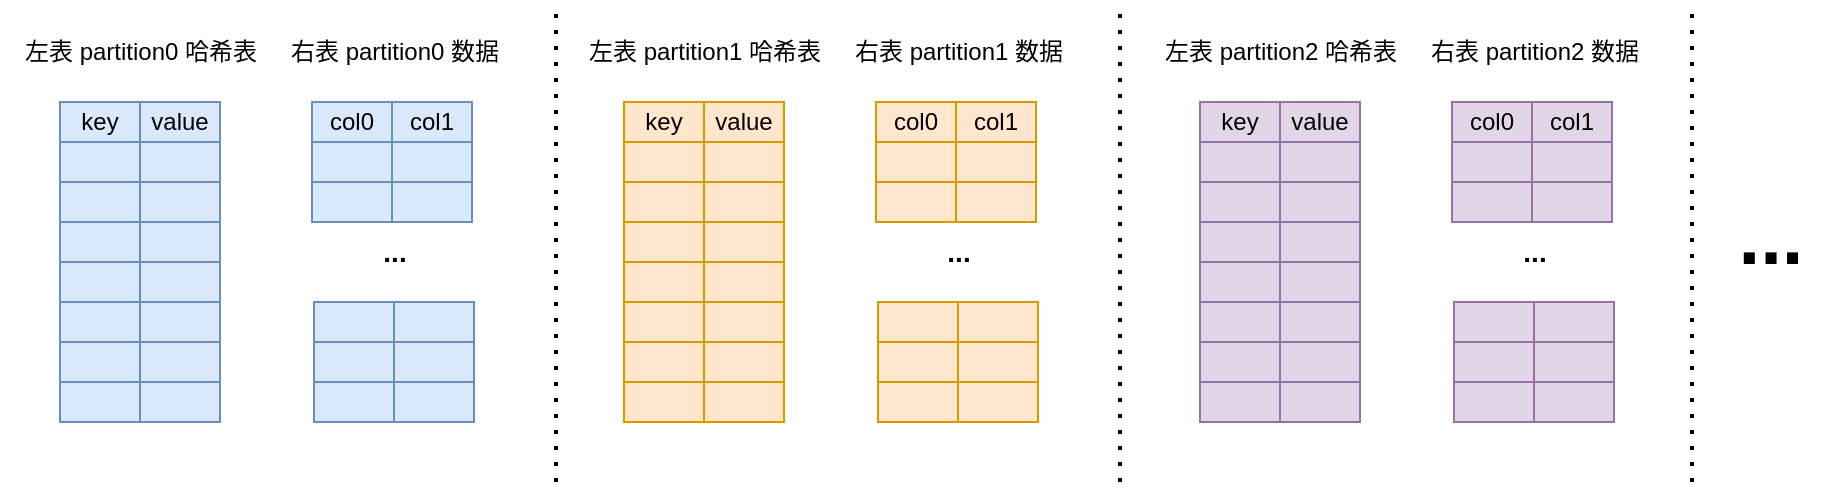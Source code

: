 <mxfile version="24.2.5" type="device">
  <diagram name="第 1 页" id="o7P1FoaPVpYfDfxkkUxn">
    <mxGraphModel dx="2074" dy="1196" grid="1" gridSize="10" guides="1" tooltips="1" connect="1" arrows="1" fold="1" page="1" pageScale="1" pageWidth="827" pageHeight="1169" math="0" shadow="0">
      <root>
        <mxCell id="0" />
        <mxCell id="1" parent="0" />
        <mxCell id="rd7oeKDn1ImQtp38muPT-1" value="key" style="rounded=0;whiteSpace=wrap;html=1;fillColor=#dae8fc;strokeColor=#6c8ebf;" parent="1" vertex="1">
          <mxGeometry x="230" y="330" width="40" height="20" as="geometry" />
        </mxCell>
        <mxCell id="rd7oeKDn1ImQtp38muPT-3" value="value" style="rounded=0;whiteSpace=wrap;html=1;fillColor=#dae8fc;strokeColor=#6c8ebf;" parent="1" vertex="1">
          <mxGeometry x="270" y="330" width="40" height="20" as="geometry" />
        </mxCell>
        <mxCell id="rd7oeKDn1ImQtp38muPT-4" value="" style="rounded=0;whiteSpace=wrap;html=1;fillColor=#dae8fc;strokeColor=#6c8ebf;" parent="1" vertex="1">
          <mxGeometry x="230" y="350" width="40" height="20" as="geometry" />
        </mxCell>
        <mxCell id="rd7oeKDn1ImQtp38muPT-5" value="" style="rounded=0;whiteSpace=wrap;html=1;fillColor=#dae8fc;strokeColor=#6c8ebf;" parent="1" vertex="1">
          <mxGeometry x="270" y="350" width="40" height="20" as="geometry" />
        </mxCell>
        <mxCell id="rd7oeKDn1ImQtp38muPT-6" value="" style="rounded=0;whiteSpace=wrap;html=1;fillColor=#dae8fc;strokeColor=#6c8ebf;" parent="1" vertex="1">
          <mxGeometry x="230" y="370" width="40" height="20" as="geometry" />
        </mxCell>
        <mxCell id="rd7oeKDn1ImQtp38muPT-7" value="" style="rounded=0;whiteSpace=wrap;html=1;fillColor=#dae8fc;strokeColor=#6c8ebf;" parent="1" vertex="1">
          <mxGeometry x="270" y="370" width="40" height="20" as="geometry" />
        </mxCell>
        <mxCell id="rd7oeKDn1ImQtp38muPT-8" value="" style="rounded=0;whiteSpace=wrap;html=1;fillColor=#dae8fc;strokeColor=#6c8ebf;" parent="1" vertex="1">
          <mxGeometry x="230" y="390" width="40" height="20" as="geometry" />
        </mxCell>
        <mxCell id="rd7oeKDn1ImQtp38muPT-9" value="" style="rounded=0;whiteSpace=wrap;html=1;fillColor=#dae8fc;strokeColor=#6c8ebf;" parent="1" vertex="1">
          <mxGeometry x="270" y="390" width="40" height="20" as="geometry" />
        </mxCell>
        <mxCell id="rd7oeKDn1ImQtp38muPT-10" value="" style="rounded=0;whiteSpace=wrap;html=1;fillColor=#dae8fc;strokeColor=#6c8ebf;" parent="1" vertex="1">
          <mxGeometry x="230" y="410" width="40" height="20" as="geometry" />
        </mxCell>
        <mxCell id="rd7oeKDn1ImQtp38muPT-11" value="" style="rounded=0;whiteSpace=wrap;html=1;fillColor=#dae8fc;strokeColor=#6c8ebf;" parent="1" vertex="1">
          <mxGeometry x="270" y="410" width="40" height="20" as="geometry" />
        </mxCell>
        <mxCell id="rd7oeKDn1ImQtp38muPT-12" value="" style="rounded=0;whiteSpace=wrap;html=1;fillColor=#dae8fc;strokeColor=#6c8ebf;" parent="1" vertex="1">
          <mxGeometry x="230" y="430" width="40" height="20" as="geometry" />
        </mxCell>
        <mxCell id="rd7oeKDn1ImQtp38muPT-13" value="" style="rounded=0;whiteSpace=wrap;html=1;fillColor=#dae8fc;strokeColor=#6c8ebf;" parent="1" vertex="1">
          <mxGeometry x="270" y="430" width="40" height="20" as="geometry" />
        </mxCell>
        <mxCell id="rd7oeKDn1ImQtp38muPT-14" value="" style="rounded=0;whiteSpace=wrap;html=1;fillColor=#dae8fc;strokeColor=#6c8ebf;" parent="1" vertex="1">
          <mxGeometry x="230" y="450" width="40" height="20" as="geometry" />
        </mxCell>
        <mxCell id="rd7oeKDn1ImQtp38muPT-15" value="" style="rounded=0;whiteSpace=wrap;html=1;fillColor=#dae8fc;strokeColor=#6c8ebf;" parent="1" vertex="1">
          <mxGeometry x="270" y="450" width="40" height="20" as="geometry" />
        </mxCell>
        <mxCell id="rd7oeKDn1ImQtp38muPT-16" value="" style="rounded=0;whiteSpace=wrap;html=1;fillColor=#dae8fc;strokeColor=#6c8ebf;" parent="1" vertex="1">
          <mxGeometry x="230" y="470" width="40" height="20" as="geometry" />
        </mxCell>
        <mxCell id="rd7oeKDn1ImQtp38muPT-17" value="" style="rounded=0;whiteSpace=wrap;html=1;fillColor=#dae8fc;strokeColor=#6c8ebf;" parent="1" vertex="1">
          <mxGeometry x="270" y="470" width="40" height="20" as="geometry" />
        </mxCell>
        <mxCell id="rd7oeKDn1ImQtp38muPT-19" value="col0" style="rounded=0;whiteSpace=wrap;html=1;fillColor=#dae8fc;strokeColor=#6c8ebf;" parent="1" vertex="1">
          <mxGeometry x="356" y="330" width="40" height="20" as="geometry" />
        </mxCell>
        <mxCell id="rd7oeKDn1ImQtp38muPT-20" value="col1" style="rounded=0;whiteSpace=wrap;html=1;fillColor=#dae8fc;strokeColor=#6c8ebf;" parent="1" vertex="1">
          <mxGeometry x="396" y="330" width="40" height="20" as="geometry" />
        </mxCell>
        <mxCell id="rd7oeKDn1ImQtp38muPT-21" value="" style="rounded=0;whiteSpace=wrap;html=1;fillColor=#dae8fc;strokeColor=#6c8ebf;" parent="1" vertex="1">
          <mxGeometry x="356" y="350" width="40" height="20" as="geometry" />
        </mxCell>
        <mxCell id="rd7oeKDn1ImQtp38muPT-22" value="" style="rounded=0;whiteSpace=wrap;html=1;fillColor=#dae8fc;strokeColor=#6c8ebf;" parent="1" vertex="1">
          <mxGeometry x="396" y="350" width="40" height="20" as="geometry" />
        </mxCell>
        <mxCell id="rd7oeKDn1ImQtp38muPT-23" value="" style="rounded=0;whiteSpace=wrap;html=1;fillColor=#dae8fc;strokeColor=#6c8ebf;" parent="1" vertex="1">
          <mxGeometry x="356" y="370" width="40" height="20" as="geometry" />
        </mxCell>
        <mxCell id="rd7oeKDn1ImQtp38muPT-24" value="" style="rounded=0;whiteSpace=wrap;html=1;fillColor=#dae8fc;strokeColor=#6c8ebf;" parent="1" vertex="1">
          <mxGeometry x="396" y="370" width="40" height="20" as="geometry" />
        </mxCell>
        <mxCell id="rd7oeKDn1ImQtp38muPT-25" value="左表 partition0 哈希表" style="text;html=1;align=center;verticalAlign=middle;resizable=0;points=[];autosize=1;strokeColor=none;fillColor=none;" parent="1" vertex="1">
          <mxGeometry x="200" y="290" width="140" height="30" as="geometry" />
        </mxCell>
        <mxCell id="rd7oeKDn1ImQtp38muPT-26" value="右表 partition0 数据" style="text;html=1;align=center;verticalAlign=middle;resizable=0;points=[];autosize=1;strokeColor=none;fillColor=none;" parent="1" vertex="1">
          <mxGeometry x="332" y="290" width="130" height="30" as="geometry" />
        </mxCell>
        <mxCell id="rd7oeKDn1ImQtp38muPT-34" value="" style="rounded=0;whiteSpace=wrap;html=1;fillColor=#dae8fc;strokeColor=#6c8ebf;" parent="1" vertex="1">
          <mxGeometry x="357" y="430" width="40" height="20" as="geometry" />
        </mxCell>
        <mxCell id="rd7oeKDn1ImQtp38muPT-35" value="" style="rounded=0;whiteSpace=wrap;html=1;fillColor=#dae8fc;strokeColor=#6c8ebf;" parent="1" vertex="1">
          <mxGeometry x="397" y="430" width="40" height="20" as="geometry" />
        </mxCell>
        <mxCell id="rd7oeKDn1ImQtp38muPT-36" value="" style="rounded=0;whiteSpace=wrap;html=1;fillColor=#dae8fc;strokeColor=#6c8ebf;" parent="1" vertex="1">
          <mxGeometry x="357" y="450" width="40" height="20" as="geometry" />
        </mxCell>
        <mxCell id="rd7oeKDn1ImQtp38muPT-37" value="" style="rounded=0;whiteSpace=wrap;html=1;fillColor=#dae8fc;strokeColor=#6c8ebf;" parent="1" vertex="1">
          <mxGeometry x="397" y="450" width="40" height="20" as="geometry" />
        </mxCell>
        <mxCell id="rd7oeKDn1ImQtp38muPT-38" value="" style="rounded=0;whiteSpace=wrap;html=1;fillColor=#dae8fc;strokeColor=#6c8ebf;" parent="1" vertex="1">
          <mxGeometry x="357" y="470" width="40" height="20" as="geometry" />
        </mxCell>
        <mxCell id="rd7oeKDn1ImQtp38muPT-39" value="" style="rounded=0;whiteSpace=wrap;html=1;fillColor=#dae8fc;strokeColor=#6c8ebf;" parent="1" vertex="1">
          <mxGeometry x="397" y="470" width="40" height="20" as="geometry" />
        </mxCell>
        <mxCell id="rd7oeKDn1ImQtp38muPT-40" value="&lt;b&gt;&lt;font style=&quot;font-size: 14px;&quot;&gt;...&lt;/font&gt;&lt;/b&gt;" style="text;html=1;align=center;verticalAlign=middle;resizable=0;points=[];autosize=1;" parent="1" vertex="1">
          <mxGeometry x="377" y="390" width="40" height="30" as="geometry" />
        </mxCell>
        <mxCell id="2Pc8kauoLTUtq_JGZ4tZ-1" value="key" style="rounded=0;whiteSpace=wrap;html=1;fillColor=#ffe6cc;strokeColor=#d79b00;" parent="1" vertex="1">
          <mxGeometry x="512" y="330" width="40" height="20" as="geometry" />
        </mxCell>
        <mxCell id="2Pc8kauoLTUtq_JGZ4tZ-2" value="value" style="rounded=0;whiteSpace=wrap;html=1;fillColor=#ffe6cc;strokeColor=#d79b00;" parent="1" vertex="1">
          <mxGeometry x="552" y="330" width="40" height="20" as="geometry" />
        </mxCell>
        <mxCell id="2Pc8kauoLTUtq_JGZ4tZ-3" value="" style="rounded=0;whiteSpace=wrap;html=1;fillColor=#ffe6cc;strokeColor=#d79b00;" parent="1" vertex="1">
          <mxGeometry x="512" y="350" width="40" height="20" as="geometry" />
        </mxCell>
        <mxCell id="2Pc8kauoLTUtq_JGZ4tZ-4" value="" style="rounded=0;whiteSpace=wrap;html=1;fillColor=#ffe6cc;strokeColor=#d79b00;" parent="1" vertex="1">
          <mxGeometry x="552" y="350" width="40" height="20" as="geometry" />
        </mxCell>
        <mxCell id="2Pc8kauoLTUtq_JGZ4tZ-5" value="" style="rounded=0;whiteSpace=wrap;html=1;fillColor=#ffe6cc;strokeColor=#d79b00;" parent="1" vertex="1">
          <mxGeometry x="512" y="370" width="40" height="20" as="geometry" />
        </mxCell>
        <mxCell id="2Pc8kauoLTUtq_JGZ4tZ-6" value="" style="rounded=0;whiteSpace=wrap;html=1;fillColor=#ffe6cc;strokeColor=#d79b00;" parent="1" vertex="1">
          <mxGeometry x="552" y="370" width="40" height="20" as="geometry" />
        </mxCell>
        <mxCell id="2Pc8kauoLTUtq_JGZ4tZ-7" value="" style="rounded=0;whiteSpace=wrap;html=1;fillColor=#ffe6cc;strokeColor=#d79b00;" parent="1" vertex="1">
          <mxGeometry x="512" y="390" width="40" height="20" as="geometry" />
        </mxCell>
        <mxCell id="2Pc8kauoLTUtq_JGZ4tZ-8" value="" style="rounded=0;whiteSpace=wrap;html=1;fillColor=#ffe6cc;strokeColor=#d79b00;" parent="1" vertex="1">
          <mxGeometry x="552" y="390" width="40" height="20" as="geometry" />
        </mxCell>
        <mxCell id="2Pc8kauoLTUtq_JGZ4tZ-9" value="" style="rounded=0;whiteSpace=wrap;html=1;fillColor=#ffe6cc;strokeColor=#d79b00;" parent="1" vertex="1">
          <mxGeometry x="512" y="410" width="40" height="20" as="geometry" />
        </mxCell>
        <mxCell id="2Pc8kauoLTUtq_JGZ4tZ-10" value="" style="rounded=0;whiteSpace=wrap;html=1;fillColor=#ffe6cc;strokeColor=#d79b00;" parent="1" vertex="1">
          <mxGeometry x="552" y="410" width="40" height="20" as="geometry" />
        </mxCell>
        <mxCell id="2Pc8kauoLTUtq_JGZ4tZ-11" value="" style="rounded=0;whiteSpace=wrap;html=1;fillColor=#ffe6cc;strokeColor=#d79b00;" parent="1" vertex="1">
          <mxGeometry x="512" y="430" width="40" height="20" as="geometry" />
        </mxCell>
        <mxCell id="2Pc8kauoLTUtq_JGZ4tZ-12" value="" style="rounded=0;whiteSpace=wrap;html=1;fillColor=#ffe6cc;strokeColor=#d79b00;" parent="1" vertex="1">
          <mxGeometry x="552" y="430" width="40" height="20" as="geometry" />
        </mxCell>
        <mxCell id="2Pc8kauoLTUtq_JGZ4tZ-13" value="" style="rounded=0;whiteSpace=wrap;html=1;fillColor=#ffe6cc;strokeColor=#d79b00;" parent="1" vertex="1">
          <mxGeometry x="512" y="450" width="40" height="20" as="geometry" />
        </mxCell>
        <mxCell id="2Pc8kauoLTUtq_JGZ4tZ-14" value="" style="rounded=0;whiteSpace=wrap;html=1;fillColor=#ffe6cc;strokeColor=#d79b00;" parent="1" vertex="1">
          <mxGeometry x="552" y="450" width="40" height="20" as="geometry" />
        </mxCell>
        <mxCell id="2Pc8kauoLTUtq_JGZ4tZ-15" value="" style="rounded=0;whiteSpace=wrap;html=1;fillColor=#ffe6cc;strokeColor=#d79b00;" parent="1" vertex="1">
          <mxGeometry x="512" y="470" width="40" height="20" as="geometry" />
        </mxCell>
        <mxCell id="2Pc8kauoLTUtq_JGZ4tZ-16" value="" style="rounded=0;whiteSpace=wrap;html=1;fillColor=#ffe6cc;strokeColor=#d79b00;" parent="1" vertex="1">
          <mxGeometry x="552" y="470" width="40" height="20" as="geometry" />
        </mxCell>
        <mxCell id="2Pc8kauoLTUtq_JGZ4tZ-17" value="col0" style="rounded=0;whiteSpace=wrap;html=1;fillColor=#ffe6cc;strokeColor=#d79b00;" parent="1" vertex="1">
          <mxGeometry x="638" y="330" width="40" height="20" as="geometry" />
        </mxCell>
        <mxCell id="2Pc8kauoLTUtq_JGZ4tZ-18" value="col1" style="rounded=0;whiteSpace=wrap;html=1;fillColor=#ffe6cc;strokeColor=#d79b00;" parent="1" vertex="1">
          <mxGeometry x="678" y="330" width="40" height="20" as="geometry" />
        </mxCell>
        <mxCell id="2Pc8kauoLTUtq_JGZ4tZ-19" value="" style="rounded=0;whiteSpace=wrap;html=1;fillColor=#ffe6cc;strokeColor=#d79b00;" parent="1" vertex="1">
          <mxGeometry x="638" y="350" width="40" height="20" as="geometry" />
        </mxCell>
        <mxCell id="2Pc8kauoLTUtq_JGZ4tZ-20" value="" style="rounded=0;whiteSpace=wrap;html=1;fillColor=#ffe6cc;strokeColor=#d79b00;" parent="1" vertex="1">
          <mxGeometry x="678" y="350" width="40" height="20" as="geometry" />
        </mxCell>
        <mxCell id="2Pc8kauoLTUtq_JGZ4tZ-21" value="" style="rounded=0;whiteSpace=wrap;html=1;fillColor=#ffe6cc;strokeColor=#d79b00;" parent="1" vertex="1">
          <mxGeometry x="638" y="370" width="40" height="20" as="geometry" />
        </mxCell>
        <mxCell id="2Pc8kauoLTUtq_JGZ4tZ-22" value="" style="rounded=0;whiteSpace=wrap;html=1;fillColor=#ffe6cc;strokeColor=#d79b00;" parent="1" vertex="1">
          <mxGeometry x="678" y="370" width="40" height="20" as="geometry" />
        </mxCell>
        <mxCell id="2Pc8kauoLTUtq_JGZ4tZ-23" value="左表 partition1 哈希表" style="text;html=1;align=center;verticalAlign=middle;resizable=0;points=[];autosize=1;strokeColor=none;fillColor=none;" parent="1" vertex="1">
          <mxGeometry x="482" y="290" width="140" height="30" as="geometry" />
        </mxCell>
        <mxCell id="2Pc8kauoLTUtq_JGZ4tZ-24" value="右表 partition1 数据" style="text;html=1;align=center;verticalAlign=middle;resizable=0;points=[];autosize=1;strokeColor=none;fillColor=none;" parent="1" vertex="1">
          <mxGeometry x="614" y="290" width="130" height="30" as="geometry" />
        </mxCell>
        <mxCell id="2Pc8kauoLTUtq_JGZ4tZ-25" value="" style="rounded=0;whiteSpace=wrap;html=1;fillColor=#ffe6cc;strokeColor=#d79b00;" parent="1" vertex="1">
          <mxGeometry x="639" y="430" width="40" height="20" as="geometry" />
        </mxCell>
        <mxCell id="2Pc8kauoLTUtq_JGZ4tZ-26" value="" style="rounded=0;whiteSpace=wrap;html=1;fillColor=#ffe6cc;strokeColor=#d79b00;" parent="1" vertex="1">
          <mxGeometry x="679" y="430" width="40" height="20" as="geometry" />
        </mxCell>
        <mxCell id="2Pc8kauoLTUtq_JGZ4tZ-27" value="" style="rounded=0;whiteSpace=wrap;html=1;fillColor=#ffe6cc;strokeColor=#d79b00;" parent="1" vertex="1">
          <mxGeometry x="639" y="450" width="40" height="20" as="geometry" />
        </mxCell>
        <mxCell id="2Pc8kauoLTUtq_JGZ4tZ-28" value="" style="rounded=0;whiteSpace=wrap;html=1;fillColor=#ffe6cc;strokeColor=#d79b00;" parent="1" vertex="1">
          <mxGeometry x="679" y="450" width="40" height="20" as="geometry" />
        </mxCell>
        <mxCell id="2Pc8kauoLTUtq_JGZ4tZ-29" value="" style="rounded=0;whiteSpace=wrap;html=1;fillColor=#ffe6cc;strokeColor=#d79b00;" parent="1" vertex="1">
          <mxGeometry x="639" y="470" width="40" height="20" as="geometry" />
        </mxCell>
        <mxCell id="2Pc8kauoLTUtq_JGZ4tZ-30" value="" style="rounded=0;whiteSpace=wrap;html=1;fillColor=#ffe6cc;strokeColor=#d79b00;" parent="1" vertex="1">
          <mxGeometry x="679" y="470" width="40" height="20" as="geometry" />
        </mxCell>
        <mxCell id="2Pc8kauoLTUtq_JGZ4tZ-31" value="&lt;b&gt;&lt;font style=&quot;font-size: 14px;&quot;&gt;...&lt;/font&gt;&lt;/b&gt;" style="text;html=1;align=center;verticalAlign=middle;resizable=0;points=[];autosize=1;" parent="1" vertex="1">
          <mxGeometry x="659" y="390" width="40" height="30" as="geometry" />
        </mxCell>
        <mxCell id="2Pc8kauoLTUtq_JGZ4tZ-32" value="key" style="rounded=0;whiteSpace=wrap;html=1;fillColor=#e1d5e7;strokeColor=#9673a6;" parent="1" vertex="1">
          <mxGeometry x="800" y="330" width="40" height="20" as="geometry" />
        </mxCell>
        <mxCell id="2Pc8kauoLTUtq_JGZ4tZ-33" value="value" style="rounded=0;whiteSpace=wrap;html=1;fillColor=#e1d5e7;strokeColor=#9673a6;" parent="1" vertex="1">
          <mxGeometry x="840" y="330" width="40" height="20" as="geometry" />
        </mxCell>
        <mxCell id="2Pc8kauoLTUtq_JGZ4tZ-34" value="" style="rounded=0;whiteSpace=wrap;html=1;fillColor=#e1d5e7;strokeColor=#9673a6;" parent="1" vertex="1">
          <mxGeometry x="800" y="350" width="40" height="20" as="geometry" />
        </mxCell>
        <mxCell id="2Pc8kauoLTUtq_JGZ4tZ-35" value="" style="rounded=0;whiteSpace=wrap;html=1;fillColor=#e1d5e7;strokeColor=#9673a6;" parent="1" vertex="1">
          <mxGeometry x="840" y="350" width="40" height="20" as="geometry" />
        </mxCell>
        <mxCell id="2Pc8kauoLTUtq_JGZ4tZ-36" value="" style="rounded=0;whiteSpace=wrap;html=1;fillColor=#e1d5e7;strokeColor=#9673a6;" parent="1" vertex="1">
          <mxGeometry x="800" y="370" width="40" height="20" as="geometry" />
        </mxCell>
        <mxCell id="2Pc8kauoLTUtq_JGZ4tZ-37" value="" style="rounded=0;whiteSpace=wrap;html=1;fillColor=#e1d5e7;strokeColor=#9673a6;" parent="1" vertex="1">
          <mxGeometry x="840" y="370" width="40" height="20" as="geometry" />
        </mxCell>
        <mxCell id="2Pc8kauoLTUtq_JGZ4tZ-38" value="" style="rounded=0;whiteSpace=wrap;html=1;fillColor=#e1d5e7;strokeColor=#9673a6;" parent="1" vertex="1">
          <mxGeometry x="800" y="390" width="40" height="20" as="geometry" />
        </mxCell>
        <mxCell id="2Pc8kauoLTUtq_JGZ4tZ-39" value="" style="rounded=0;whiteSpace=wrap;html=1;fillColor=#e1d5e7;strokeColor=#9673a6;" parent="1" vertex="1">
          <mxGeometry x="840" y="390" width="40" height="20" as="geometry" />
        </mxCell>
        <mxCell id="2Pc8kauoLTUtq_JGZ4tZ-40" value="" style="rounded=0;whiteSpace=wrap;html=1;fillColor=#e1d5e7;strokeColor=#9673a6;" parent="1" vertex="1">
          <mxGeometry x="800" y="410" width="40" height="20" as="geometry" />
        </mxCell>
        <mxCell id="2Pc8kauoLTUtq_JGZ4tZ-41" value="" style="rounded=0;whiteSpace=wrap;html=1;fillColor=#e1d5e7;strokeColor=#9673a6;" parent="1" vertex="1">
          <mxGeometry x="840" y="410" width="40" height="20" as="geometry" />
        </mxCell>
        <mxCell id="2Pc8kauoLTUtq_JGZ4tZ-42" value="" style="rounded=0;whiteSpace=wrap;html=1;fillColor=#e1d5e7;strokeColor=#9673a6;" parent="1" vertex="1">
          <mxGeometry x="800" y="430" width="40" height="20" as="geometry" />
        </mxCell>
        <mxCell id="2Pc8kauoLTUtq_JGZ4tZ-43" value="" style="rounded=0;whiteSpace=wrap;html=1;fillColor=#e1d5e7;strokeColor=#9673a6;" parent="1" vertex="1">
          <mxGeometry x="840" y="430" width="40" height="20" as="geometry" />
        </mxCell>
        <mxCell id="2Pc8kauoLTUtq_JGZ4tZ-44" value="" style="rounded=0;whiteSpace=wrap;html=1;fillColor=#e1d5e7;strokeColor=#9673a6;" parent="1" vertex="1">
          <mxGeometry x="800" y="450" width="40" height="20" as="geometry" />
        </mxCell>
        <mxCell id="2Pc8kauoLTUtq_JGZ4tZ-45" value="" style="rounded=0;whiteSpace=wrap;html=1;fillColor=#e1d5e7;strokeColor=#9673a6;" parent="1" vertex="1">
          <mxGeometry x="840" y="450" width="40" height="20" as="geometry" />
        </mxCell>
        <mxCell id="2Pc8kauoLTUtq_JGZ4tZ-46" value="" style="rounded=0;whiteSpace=wrap;html=1;fillColor=#e1d5e7;strokeColor=#9673a6;" parent="1" vertex="1">
          <mxGeometry x="800" y="470" width="40" height="20" as="geometry" />
        </mxCell>
        <mxCell id="2Pc8kauoLTUtq_JGZ4tZ-47" value="" style="rounded=0;whiteSpace=wrap;html=1;fillColor=#e1d5e7;strokeColor=#9673a6;" parent="1" vertex="1">
          <mxGeometry x="840" y="470" width="40" height="20" as="geometry" />
        </mxCell>
        <mxCell id="2Pc8kauoLTUtq_JGZ4tZ-48" value="col0" style="rounded=0;whiteSpace=wrap;html=1;fillColor=#e1d5e7;strokeColor=#9673a6;" parent="1" vertex="1">
          <mxGeometry x="926" y="330" width="40" height="20" as="geometry" />
        </mxCell>
        <mxCell id="2Pc8kauoLTUtq_JGZ4tZ-49" value="col1" style="rounded=0;whiteSpace=wrap;html=1;fillColor=#e1d5e7;strokeColor=#9673a6;" parent="1" vertex="1">
          <mxGeometry x="966" y="330" width="40" height="20" as="geometry" />
        </mxCell>
        <mxCell id="2Pc8kauoLTUtq_JGZ4tZ-50" value="" style="rounded=0;whiteSpace=wrap;html=1;fillColor=#e1d5e7;strokeColor=#9673a6;" parent="1" vertex="1">
          <mxGeometry x="926" y="350" width="40" height="20" as="geometry" />
        </mxCell>
        <mxCell id="2Pc8kauoLTUtq_JGZ4tZ-51" value="" style="rounded=0;whiteSpace=wrap;html=1;fillColor=#e1d5e7;strokeColor=#9673a6;" parent="1" vertex="1">
          <mxGeometry x="966" y="350" width="40" height="20" as="geometry" />
        </mxCell>
        <mxCell id="2Pc8kauoLTUtq_JGZ4tZ-52" value="" style="rounded=0;whiteSpace=wrap;html=1;fillColor=#e1d5e7;strokeColor=#9673a6;" parent="1" vertex="1">
          <mxGeometry x="926" y="370" width="40" height="20" as="geometry" />
        </mxCell>
        <mxCell id="2Pc8kauoLTUtq_JGZ4tZ-53" value="" style="rounded=0;whiteSpace=wrap;html=1;fillColor=#e1d5e7;strokeColor=#9673a6;" parent="1" vertex="1">
          <mxGeometry x="966" y="370" width="40" height="20" as="geometry" />
        </mxCell>
        <mxCell id="2Pc8kauoLTUtq_JGZ4tZ-54" value="左表 partition2 哈希表" style="text;html=1;align=center;verticalAlign=middle;resizable=0;points=[];autosize=1;strokeColor=none;fillColor=none;" parent="1" vertex="1">
          <mxGeometry x="770" y="290" width="140" height="30" as="geometry" />
        </mxCell>
        <mxCell id="2Pc8kauoLTUtq_JGZ4tZ-55" value="右表 partition2 数据" style="text;html=1;align=center;verticalAlign=middle;resizable=0;points=[];autosize=1;strokeColor=none;fillColor=none;" parent="1" vertex="1">
          <mxGeometry x="902" y="290" width="130" height="30" as="geometry" />
        </mxCell>
        <mxCell id="2Pc8kauoLTUtq_JGZ4tZ-56" value="" style="rounded=0;whiteSpace=wrap;html=1;fillColor=#e1d5e7;strokeColor=#9673a6;" parent="1" vertex="1">
          <mxGeometry x="927" y="430" width="40" height="20" as="geometry" />
        </mxCell>
        <mxCell id="2Pc8kauoLTUtq_JGZ4tZ-57" value="" style="rounded=0;whiteSpace=wrap;html=1;fillColor=#e1d5e7;strokeColor=#9673a6;" parent="1" vertex="1">
          <mxGeometry x="967" y="430" width="40" height="20" as="geometry" />
        </mxCell>
        <mxCell id="2Pc8kauoLTUtq_JGZ4tZ-58" value="" style="rounded=0;whiteSpace=wrap;html=1;fillColor=#e1d5e7;strokeColor=#9673a6;" parent="1" vertex="1">
          <mxGeometry x="927" y="450" width="40" height="20" as="geometry" />
        </mxCell>
        <mxCell id="2Pc8kauoLTUtq_JGZ4tZ-59" value="" style="rounded=0;whiteSpace=wrap;html=1;fillColor=#e1d5e7;strokeColor=#9673a6;" parent="1" vertex="1">
          <mxGeometry x="967" y="450" width="40" height="20" as="geometry" />
        </mxCell>
        <mxCell id="2Pc8kauoLTUtq_JGZ4tZ-60" value="" style="rounded=0;whiteSpace=wrap;html=1;fillColor=#e1d5e7;strokeColor=#9673a6;" parent="1" vertex="1">
          <mxGeometry x="927" y="470" width="40" height="20" as="geometry" />
        </mxCell>
        <mxCell id="2Pc8kauoLTUtq_JGZ4tZ-61" value="" style="rounded=0;whiteSpace=wrap;html=1;fillColor=#e1d5e7;strokeColor=#9673a6;" parent="1" vertex="1">
          <mxGeometry x="967" y="470" width="40" height="20" as="geometry" />
        </mxCell>
        <mxCell id="2Pc8kauoLTUtq_JGZ4tZ-62" value="&lt;b&gt;&lt;font style=&quot;font-size: 14px;&quot;&gt;...&lt;/font&gt;&lt;/b&gt;" style="text;html=1;align=center;verticalAlign=middle;resizable=0;points=[];autosize=1;" parent="1" vertex="1">
          <mxGeometry x="947" y="390" width="40" height="30" as="geometry" />
        </mxCell>
        <mxCell id="2Pc8kauoLTUtq_JGZ4tZ-67" value="&lt;span style=&quot;font-size: 39px;&quot;&gt;&lt;font style=&quot;font-size: 39px;&quot;&gt;...&lt;/font&gt;&lt;/span&gt;" style="text;html=1;align=center;verticalAlign=middle;resizable=0;points=[];autosize=1;strokeColor=none;fillColor=none;fontSize=39;fontStyle=1" parent="1" vertex="1">
          <mxGeometry x="1055" y="368" width="60" height="60" as="geometry" />
        </mxCell>
        <mxCell id="2Pc8kauoLTUtq_JGZ4tZ-68" value="" style="endArrow=none;dashed=1;html=1;dashPattern=1 3;strokeWidth=2;rounded=0;" parent="1" edge="1">
          <mxGeometry width="50" height="50" relative="1" as="geometry">
            <mxPoint x="478" y="520" as="sourcePoint" />
            <mxPoint x="478" y="280" as="targetPoint" />
          </mxGeometry>
        </mxCell>
        <mxCell id="2Pc8kauoLTUtq_JGZ4tZ-69" value="" style="endArrow=none;dashed=1;html=1;dashPattern=1 3;strokeWidth=2;rounded=0;" parent="1" edge="1">
          <mxGeometry width="50" height="50" relative="1" as="geometry">
            <mxPoint x="760" y="520" as="sourcePoint" />
            <mxPoint x="760" y="280" as="targetPoint" />
          </mxGeometry>
        </mxCell>
        <mxCell id="n1mf0t2uNrROeBXjLGeQ-1" value="" style="endArrow=none;dashed=1;html=1;dashPattern=1 3;strokeWidth=2;rounded=0;" parent="1" edge="1">
          <mxGeometry width="50" height="50" relative="1" as="geometry">
            <mxPoint x="1046" y="520" as="sourcePoint" />
            <mxPoint x="1046" y="280" as="targetPoint" />
          </mxGeometry>
        </mxCell>
      </root>
    </mxGraphModel>
  </diagram>
</mxfile>
